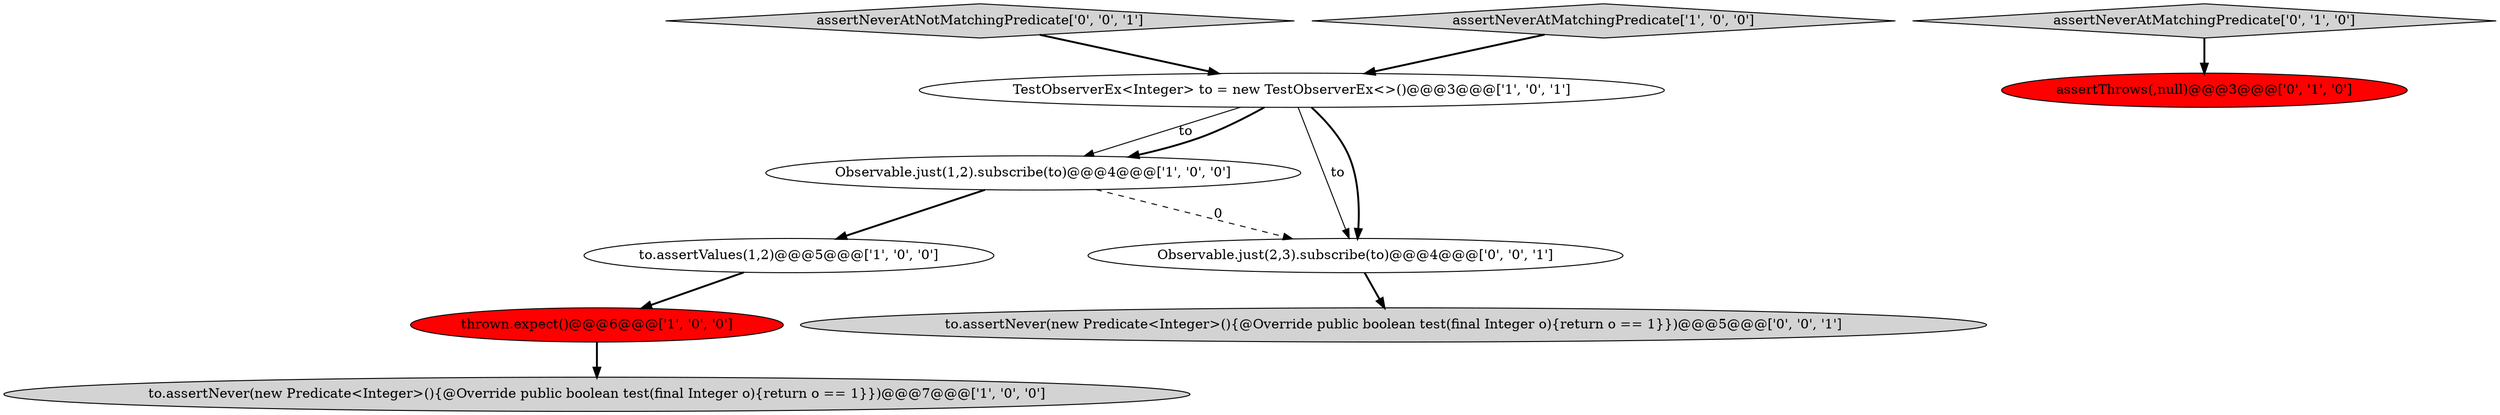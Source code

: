 digraph {
2 [style = filled, label = "to.assertValues(1,2)@@@5@@@['1', '0', '0']", fillcolor = white, shape = ellipse image = "AAA0AAABBB1BBB"];
4 [style = filled, label = "to.assertNever(new Predicate<Integer>(){@Override public boolean test(final Integer o){return o == 1}})@@@7@@@['1', '0', '0']", fillcolor = lightgray, shape = ellipse image = "AAA0AAABBB1BBB"];
6 [style = filled, label = "assertThrows(,null)@@@3@@@['0', '1', '0']", fillcolor = red, shape = ellipse image = "AAA1AAABBB2BBB"];
9 [style = filled, label = "to.assertNever(new Predicate<Integer>(){@Override public boolean test(final Integer o){return o == 1}})@@@5@@@['0', '0', '1']", fillcolor = lightgray, shape = ellipse image = "AAA0AAABBB3BBB"];
3 [style = filled, label = "thrown.expect()@@@6@@@['1', '0', '0']", fillcolor = red, shape = ellipse image = "AAA1AAABBB1BBB"];
7 [style = filled, label = "assertNeverAtMatchingPredicate['0', '1', '0']", fillcolor = lightgray, shape = diamond image = "AAA0AAABBB2BBB"];
1 [style = filled, label = "Observable.just(1,2).subscribe(to)@@@4@@@['1', '0', '0']", fillcolor = white, shape = ellipse image = "AAA0AAABBB1BBB"];
0 [style = filled, label = "TestObserverEx<Integer> to = new TestObserverEx<>()@@@3@@@['1', '0', '1']", fillcolor = white, shape = ellipse image = "AAA0AAABBB1BBB"];
10 [style = filled, label = "assertNeverAtNotMatchingPredicate['0', '0', '1']", fillcolor = lightgray, shape = diamond image = "AAA0AAABBB3BBB"];
8 [style = filled, label = "Observable.just(2,3).subscribe(to)@@@4@@@['0', '0', '1']", fillcolor = white, shape = ellipse image = "AAA0AAABBB3BBB"];
5 [style = filled, label = "assertNeverAtMatchingPredicate['1', '0', '0']", fillcolor = lightgray, shape = diamond image = "AAA0AAABBB1BBB"];
1->8 [style = dashed, label="0"];
1->2 [style = bold, label=""];
7->6 [style = bold, label=""];
5->0 [style = bold, label=""];
0->8 [style = solid, label="to"];
0->1 [style = solid, label="to"];
3->4 [style = bold, label=""];
0->1 [style = bold, label=""];
10->0 [style = bold, label=""];
2->3 [style = bold, label=""];
0->8 [style = bold, label=""];
8->9 [style = bold, label=""];
}
